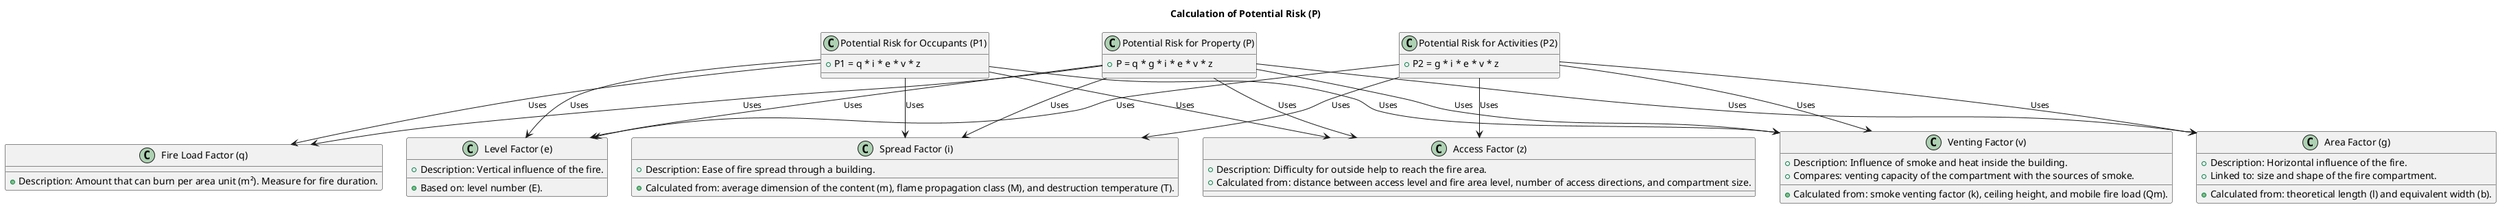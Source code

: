 @startuml
!define RECTANGLE class
skinparam rectangle {
  BackgroundColor #A9DCDF
  BorderColor #000000
  FontSize 12
  FontColor #000000
  RoundCorner 20
}

skinparam arrow {
  FontSize 12
  FontColor #000000
}

title Calculation of Potential Risk (P)

' Define the main Potential Risk (P) calculations
RECTANGLE "Potential Risk for Property (P)" {
  +P = q * g * i * e * v * z
}

RECTANGLE "Potential Risk for Occupants (P1)" {
  +P1 = q * i * e * v * z
}

RECTANGLE "Potential Risk for Activities (P2)" {
  +P2 = g * i * e * v * z
}

' Define the factors with descriptions
RECTANGLE "Fire Load Factor (q)" {
  +Description: Amount that can burn per area unit (m²). Measure for fire duration.
}

RECTANGLE "Spread Factor (i)" {
  +Description: Ease of fire spread through a building.
  +Calculated from: average dimension of the content (m), flame propagation class (M), and destruction temperature (T).
}

RECTANGLE "Area Factor (g)" {
  +Description: Horizontal influence of the fire.
  +Linked to: size and shape of the fire compartment.
  +Calculated from: theoretical length (l) and equivalent width (b).
}

RECTANGLE "Level Factor (e)" {
  +Description: Vertical influence of the fire.
  +Based on: level number (E).
}

RECTANGLE "Venting Factor (v)" {
  +Description: Influence of smoke and heat inside the building.
  +Compares: venting capacity of the compartment with the sources of smoke.
  +Calculated from: smoke venting factor (k), ceiling height, and mobile fire load (Qm).
}

RECTANGLE "Access Factor (z)" {
  +Description: Difficulty for outside help to reach the fire area.
  +Calculated from: distance between access level and fire area level, number of access directions, and compartment size.
}

' Main calculation connections
"Potential Risk for Property (P)" -down-> "Fire Load Factor (q)" : "Uses"
"Potential Risk for Property (P)" -down-> "Spread Factor (i)" : "Uses"
"Potential Risk for Property (P)" -down-> "Area Factor (g)" : "Uses"
"Potential Risk for Property (P)" -down-> "Level Factor (e)" : "Uses"
"Potential Risk for Property (P)" -down-> "Venting Factor (v)" : "Uses"
"Potential Risk for Property (P)" -down-> "Access Factor (z)" : "Uses"

"Potential Risk for Occupants (P1)" -down-> "Fire Load Factor (q)" : "Uses"
"Potential Risk for Occupants (P1)" -down-> "Spread Factor (i)" : "Uses"
"Potential Risk for Occupants (P1)" -down-> "Level Factor (e)" : "Uses"
"Potential Risk for Occupants (P1)" -down-> "Venting Factor (v)" : "Uses"
"Potential Risk for Occupants (P1)" -down-> "Access Factor (z)" : "Uses"

"Potential Risk for Activities (P2)" -down-> "Spread Factor (i)" : "Uses"
"Potential Risk for Activities (P2)" -down-> "Area Factor (g)" : "Uses"
"Potential Risk for Activities (P2)" -down-> "Level Factor (e)" : "Uses"
"Potential Risk for Activities (P2)" -down-> "Venting Factor (v)" : "Uses"
"Potential Risk for Activities (P2)" -down-> "Access Factor (z)" : "Uses"

@enduml
